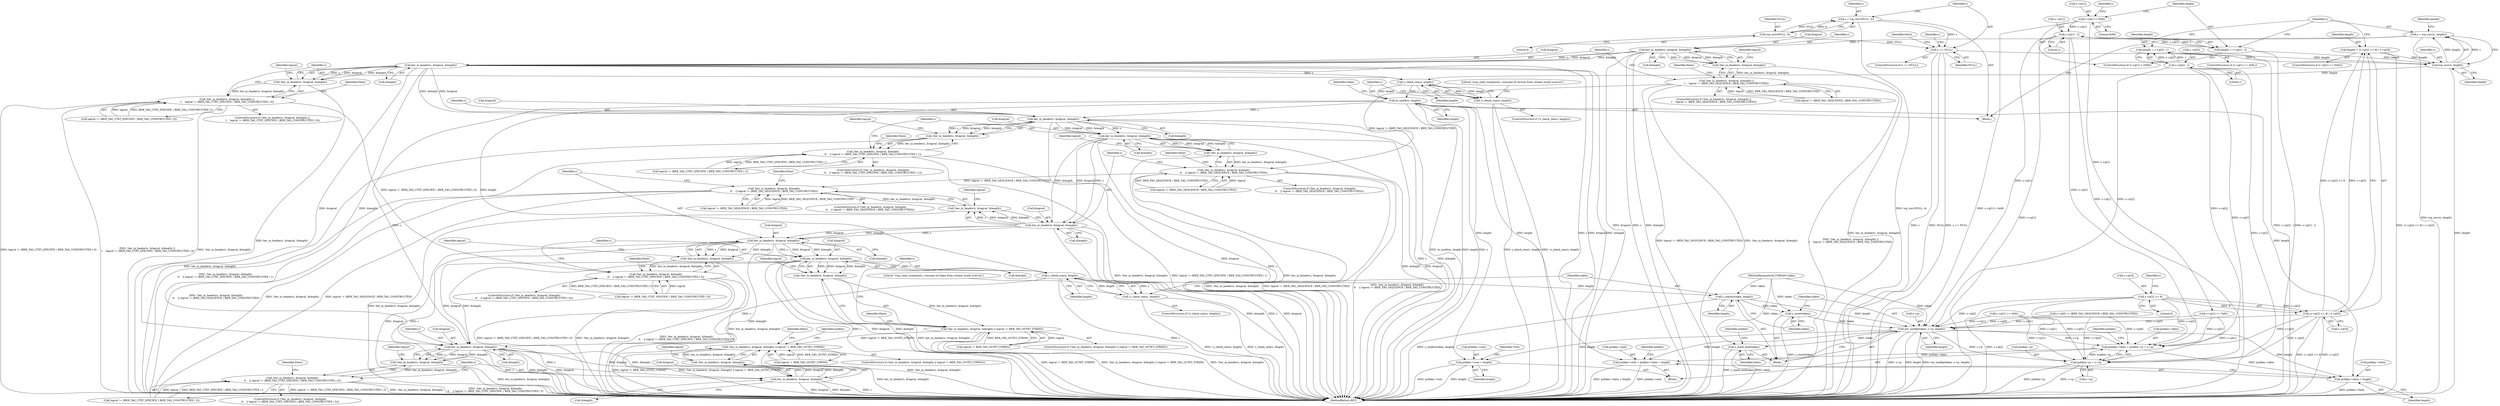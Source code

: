 digraph "0_rdesktop_4dca546d04321a610c1835010b5dad85163b65e1_2@API" {
"1000203" [label="(Call,s = tcp_recv(s, length))"];
"1000205" [label="(Call,tcp_recv(s, length))"];
"1000114" [label="(Call,s == NULL)"];
"1000108" [label="(Call,s = tcp_recv(NULL, 4))"];
"1000110" [label="(Call,tcp_recv(NULL, 4))"];
"1000149" [label="(Call,length = s->p[1] - 2)"];
"1000151" [label="(Call,s->p[1] - 2)"];
"1000142" [label="(Call,s->p[1] < 0x80)"];
"1000167" [label="(Call,length = s->p[2] - 1)"];
"1000169" [label="(Call,s->p[2] - 1)"];
"1000185" [label="(Call,length = (s->p[2] << 8) | s->p[3])"];
"1000187" [label="(Call,(s->p[2] << 8) | s->p[3])"];
"1000188" [label="(Call,s->p[2] << 8)"];
"1000215" [label="(Call,ber_in_header(s, &tagval, &length))"];
"1000214" [label="(Call,!ber_in_header(s, &tagval, &length))"];
"1000213" [label="(Call,!ber_in_header(s, &tagval, &length) ||\n\t    tagval != (BER_TAG_SEQUENCE | BER_TAG_CONSTRUCTED))"];
"1000281" [label="(Call,!ber_in_header(s, &tagval, &length)\n\t\t    || tagval != (BER_TAG_SEQUENCE | BER_TAG_CONSTRUCTED))"];
"1000297" [label="(Call,!ber_in_header(s, &tagval, &length)\n\t\t    || tagval != (BER_TAG_SEQUENCE | BER_TAG_CONSTRUCTED))"];
"1000231" [label="(Call,ber_in_header(s, &tagval, &length))"];
"1000230" [label="(Call,!ber_in_header(s, &tagval, &length))"];
"1000229" [label="(Call,!ber_in_header(s, &tagval, &length) ||\n \t    tagval != (BER_TAG_CTXT_SPECIFIC | BER_TAG_CONSTRUCTED | 0))"];
"1000313" [label="(Call,!ber_in_header(s, &tagval, &length)\n\t\t    || tagval != (BER_TAG_CTXT_SPECIFIC | BER_TAG_CONSTRUCTED | 0))"];
"1000248" [label="(Call,s_check_rem(s, length))"];
"1000247" [label="(Call,!s_check_rem(s, length))"];
"1000256" [label="(Call,in_uint8s(s, length))"];
"1000265" [label="(Call,ber_in_header(s, &tagval, &length))"];
"1000264" [label="(Call,!ber_in_header(s, &tagval, &length))"];
"1000263" [label="(Call,!ber_in_header(s, &tagval, &length)\n\t\t    || tagval != (BER_TAG_CTXT_SPECIFIC | BER_TAG_CONSTRUCTED | 1))"];
"1000283" [label="(Call,ber_in_header(s, &tagval, &length))"];
"1000282" [label="(Call,!ber_in_header(s, &tagval, &length))"];
"1000299" [label="(Call,ber_in_header(s, &tagval, &length))"];
"1000298" [label="(Call,!ber_in_header(s, &tagval, &length))"];
"1000315" [label="(Call,ber_in_header(s, &tagval, &length))"];
"1000314" [label="(Call,!ber_in_header(s, &tagval, &length))"];
"1000333" [label="(Call,ber_in_header(s, &tagval, &length))"];
"1000332" [label="(Call,!ber_in_header(s, &tagval, &length))"];
"1000331" [label="(Call,!ber_in_header(s, &tagval, &length) || tagval != BER_TAG_OCTET_STRING)"];
"1000389" [label="(Call,!ber_in_header(s, &tagval, &length) || tagval != BER_TAG_OCTET_STRING)"];
"1000346" [label="(Call,s_check_rem(s, length))"];
"1000345" [label="(Call,!s_check_rem(s, length))"];
"1000354" [label="(Call,s_realloc(token, length))"];
"1000357" [label="(Call,s_reset(token))"];
"1000359" [label="(Call,out_uint8p(token, s->p, length))"];
"1000365" [label="(Call,s_mark_end(token))"];
"1000402" [label="(Call,pubkey->data = pubkey->p = s->p)"];
"1000413" [label="(Call,pubkey->end = pubkey->data + length)"];
"1000417" [label="(Call,pubkey->data + length)"];
"1000406" [label="(Call,pubkey->p = s->p)"];
"1000422" [label="(Call,pubkey->size = length)"];
"1000373" [label="(Call,ber_in_header(s, &tagval, &length))"];
"1000372" [label="(Call,!ber_in_header(s, &tagval, &length))"];
"1000371" [label="(Call,!ber_in_header(s, &tagval, &length)\n\t\t    || tagval != (BER_TAG_CTXT_SPECIFIC | BER_TAG_CONSTRUCTED | 3))"];
"1000391" [label="(Call,ber_in_header(s, &tagval, &length))"];
"1000390" [label="(Call,!ber_in_header(s, &tagval, &length))"];
"1000123" [label="(Identifier,s)"];
"1000167" [label="(Call,length = s->p[2] - 1)"];
"1000169" [label="(Call,s->p[2] - 1)"];
"1000168" [label="(Identifier,length)"];
"1000213" [label="(Call,!ber_in_header(s, &tagval, &length) ||\n\t    tagval != (BER_TAG_SEQUENCE | BER_TAG_CONSTRUCTED))"];
"1000159" [label="(ControlStructure,if (s->p[1] == 0x81))"];
"1000141" [label="(ControlStructure,if (s->p[1] < 0x80))"];
"1000143" [label="(Call,s->p[1])"];
"1000296" [label="(ControlStructure,if (!ber_in_header(s, &tagval, &length)\n\t\t    || tagval != (BER_TAG_SEQUENCE | BER_TAG_CONSTRUCTED)))"];
"1000343" [label="(Identifier,False)"];
"1000150" [label="(Identifier,length)"];
"1000101" [label="(MethodParameterIn,STREAM token)"];
"1000340" [label="(Identifier,tagval)"];
"1000366" [label="(Identifier,token)"];
"1000311" [label="(Identifier,False)"];
"1000272" [label="(Identifier,tagval)"];
"1000404" [label="(Identifier,pubkey)"];
"1000410" [label="(Call,s->p)"];
"1000206" [label="(Identifier,s)"];
"1000187" [label="(Call,(s->p[2] << 8) | s->p[3])"];
"1000345" [label="(Call,!s_check_rem(s, length))"];
"1000110" [label="(Call,tcp_recv(NULL, 4))"];
"1000417" [label="(Call,pubkey->data + length)"];
"1000319" [label="(Call,&length)"];
"1000230" [label="(Call,!ber_in_header(s, &tagval, &length))"];
"1000212" [label="(ControlStructure,if (!ber_in_header(s, &tagval, &length) ||\n\t    tagval != (BER_TAG_SEQUENCE | BER_TAG_CONSTRUCTED)))"];
"1000185" [label="(Call,length = (s->p[2] << 8) | s->p[3])"];
"1000330" [label="(ControlStructure,if (!ber_in_header(s, &tagval, &length) || tagval != BER_TAG_OCTET_STRING))"];
"1000351" [label="(Literal,\"cssp_read_tsrequest(), consume of token from stream would overrun\")"];
"1000157" [label="(Literal,2)"];
"1000407" [label="(Call,pubkey->p)"];
"1000287" [label="(Call,&length)"];
"1000334" [label="(Identifier,s)"];
"1000371" [label="(Call,!ber_in_header(s, &tagval, &length)\n\t\t    || tagval != (BER_TAG_CTXT_SPECIFIC | BER_TAG_CONSTRUCTED | 3))"];
"1000406" [label="(Call,pubkey->p = s->p)"];
"1000348" [label="(Identifier,length)"];
"1000317" [label="(Call,&tagval)"];
"1000178" [label="(Call,s->p[1] == 0x82)"];
"1000373" [label="(Call,ber_in_header(s, &tagval, &length))"];
"1000335" [label="(Call,&tagval)"];
"1000263" [label="(Call,!ber_in_header(s, &tagval, &length)\n\t\t    || tagval != (BER_TAG_CTXT_SPECIFIC | BER_TAG_CONSTRUCTED | 1))"];
"1000207" [label="(Identifier,length)"];
"1000281" [label="(Call,!ber_in_header(s, &tagval, &length)\n\t\t    || tagval != (BER_TAG_SEQUENCE | BER_TAG_CONSTRUCTED))"];
"1000280" [label="(ControlStructure,if (!ber_in_header(s, &tagval, &length)\n\t\t    || tagval != (BER_TAG_SEQUENCE | BER_TAG_CONSTRUCTED)))"];
"1000306" [label="(Identifier,tagval)"];
"1000393" [label="(Call,&tagval)"];
"1000413" [label="(Call,pubkey->end = pubkey->data + length)"];
"1000395" [label="(Call,&length)"];
"1000391" [label="(Call,ber_in_header(s, &tagval, &length))"];
"1000221" [label="(Call,tagval != (BER_TAG_SEQUENCE | BER_TAG_CONSTRUCTED))"];
"1000298" [label="(Call,!ber_in_header(s, &tagval, &length))"];
"1000285" [label="(Call,&tagval)"];
"1000175" [label="(Literal,1)"];
"1000120" [label="(Call,s->p[0] != (BER_TAG_SEQUENCE | BER_TAG_CONSTRUCTED))"];
"1000337" [label="(Call,&length)"];
"1000357" [label="(Call,s_reset(token))"];
"1000194" [label="(Literal,8)"];
"1000163" [label="(Identifier,s)"];
"1000231" [label="(Call,ber_in_header(s, &tagval, &length))"];
"1000322" [label="(Identifier,tagval)"];
"1000426" [label="(Identifier,length)"];
"1000217" [label="(Call,&tagval)"];
"1000247" [label="(Call,!s_check_rem(s, length))"];
"1000402" [label="(Call,pubkey->data = pubkey->p = s->p)"];
"1000339" [label="(Call,tagval != BER_TAG_OCTET_STRING)"];
"1000421" [label="(Identifier,length)"];
"1000250" [label="(Identifier,length)"];
"1000354" [label="(Call,s_realloc(token, length))"];
"1000271" [label="(Call,tagval != (BER_TAG_CTXT_SPECIFIC | BER_TAG_CONSTRUCTED | 1))"];
"1000299" [label="(Call,ber_in_header(s, &tagval, &length))"];
"1000265" [label="(Call,ber_in_header(s, &tagval, &length))"];
"1000415" [label="(Identifier,pubkey)"];
"1000316" [label="(Identifier,s)"];
"1000305" [label="(Call,tagval != (BER_TAG_SEQUENCE | BER_TAG_CONSTRUCTED))"];
"1000229" [label="(Call,!ber_in_header(s, &tagval, &length) ||\n \t    tagval != (BER_TAG_CTXT_SPECIFIC | BER_TAG_CONSTRUCTED | 0))"];
"1000403" [label="(Call,pubkey->data)"];
"1000398" [label="(Identifier,tagval)"];
"1000186" [label="(Identifier,length)"];
"1000215" [label="(Call,ber_in_header(s, &tagval, &length))"];
"1000248" [label="(Call,s_check_rem(s, length))"];
"1000314" [label="(Call,!ber_in_header(s, &tagval, &length))"];
"1000108" [label="(Call,s = tcp_recv(NULL, 4))"];
"1000295" [label="(Identifier,False)"];
"1000148" [label="(Literal,0x80)"];
"1000344" [label="(ControlStructure,if (!s_check_rem(s, length)))"];
"1000232" [label="(Identifier,s)"];
"1000370" [label="(ControlStructure,if (!ber_in_header(s, &tagval, &length)\n\t\t    || tagval != (BER_TAG_CTXT_SPECIFIC | BER_TAG_CONSTRUCTED | 3)))"];
"1000266" [label="(Identifier,s)"];
"1000267" [label="(Call,&tagval)"];
"1000261" [label="(Block,)"];
"1000346" [label="(Call,s_check_rem(s, length))"];
"1000356" [label="(Identifier,length)"];
"1000269" [label="(Call,&length)"];
"1000233" [label="(Call,&tagval)"];
"1000103" [label="(Block,)"];
"1000151" [label="(Call,s->p[1] - 2)"];
"1000237" [label="(Call,tagval != (BER_TAG_CTXT_SPECIFIC | BER_TAG_CONSTRUCTED | 0))"];
"1000423" [label="(Call,pubkey->size)"];
"1000118" [label="(Identifier,False)"];
"1000189" [label="(Call,s->p[2])"];
"1000377" [label="(Call,&length)"];
"1000374" [label="(Identifier,s)"];
"1000262" [label="(ControlStructure,if (!ber_in_header(s, &tagval, &length)\n\t\t    || tagval != (BER_TAG_CTXT_SPECIFIC | BER_TAG_CONSTRUCTED | 1)))"];
"1000257" [label="(Identifier,s)"];
"1000303" [label="(Call,&length)"];
"1000333" [label="(Call,ber_in_header(s, &tagval, &length))"];
"1000392" [label="(Identifier,s)"];
"1000418" [label="(Call,pubkey->data)"];
"1000114" [label="(Call,s == NULL)"];
"1000209" [label="(Identifier,packet)"];
"1000359" [label="(Call,out_uint8p(token, s->p, length))"];
"1000109" [label="(Identifier,s)"];
"1000113" [label="(ControlStructure,if (s == NULL))"];
"1000177" [label="(ControlStructure,if (s->p[1] == 0x82))"];
"1000390" [label="(Call,!ber_in_header(s, &tagval, &length))"];
"1000365" [label="(Call,s_mark_end(token))"];
"1000347" [label="(Identifier,s)"];
"1000379" [label="(Call,tagval != (BER_TAG_CTXT_SPECIFIC | BER_TAG_CONSTRUCTED | 3))"];
"1000246" [label="(ControlStructure,if (!s_check_rem(s, length)))"];
"1000422" [label="(Call,pubkey->size = length)"];
"1000372" [label="(Call,!ber_in_header(s, &tagval, &length))"];
"1000388" [label="(ControlStructure,if (!ber_in_header(s, &tagval, &length) || tagval != BER_TAG_OCTET_STRING))"];
"1000253" [label="(Literal,\"cssp_read_tsrequest(), consume of version from stream would overrun\")"];
"1000238" [label="(Identifier,tagval)"];
"1000170" [label="(Call,s->p[2])"];
"1000290" [label="(Identifier,tagval)"];
"1000429" [label="(MethodReturn,RET)"];
"1000264" [label="(Call,!ber_in_header(s, &tagval, &length))"];
"1000297" [label="(Call,!ber_in_header(s, &tagval, &length)\n\t\t    || tagval != (BER_TAG_SEQUENCE | BER_TAG_CONSTRUCTED))"];
"1000112" [label="(Literal,4)"];
"1000205" [label="(Call,tcp_recv(s, length))"];
"1000116" [label="(Identifier,NULL)"];
"1000380" [label="(Identifier,tagval)"];
"1000360" [label="(Identifier,token)"];
"1000204" [label="(Identifier,s)"];
"1000361" [label="(Call,s->p)"];
"1000249" [label="(Identifier,s)"];
"1000235" [label="(Call,&length)"];
"1000401" [label="(Identifier,False)"];
"1000289" [label="(Call,tagval != (BER_TAG_SEQUENCE | BER_TAG_CONSTRUCTED))"];
"1000389" [label="(Call,!ber_in_header(s, &tagval, &length) || tagval != BER_TAG_OCTET_STRING)"];
"1000315" [label="(Call,ber_in_header(s, &tagval, &length))"];
"1000284" [label="(Identifier,s)"];
"1000256" [label="(Call,in_uint8s(s, length))"];
"1000111" [label="(Identifier,NULL)"];
"1000301" [label="(Call,&tagval)"];
"1000203" [label="(Call,s = tcp_recv(s, length))"];
"1000219" [label="(Call,&length)"];
"1000283" [label="(Call,ber_in_header(s, &tagval, &length))"];
"1000332" [label="(Call,!ber_in_header(s, &tagval, &length))"];
"1000375" [label="(Call,&tagval)"];
"1000369" [label="(Block,)"];
"1000152" [label="(Call,s->p[1])"];
"1000214" [label="(Call,!ber_in_header(s, &tagval, &length))"];
"1000313" [label="(Call,!ber_in_header(s, &tagval, &length)\n\t\t    || tagval != (BER_TAG_CTXT_SPECIFIC | BER_TAG_CONSTRUCTED | 0))"];
"1000364" [label="(Identifier,length)"];
"1000115" [label="(Identifier,s)"];
"1000368" [label="(Identifier,pubkey)"];
"1000321" [label="(Call,tagval != (BER_TAG_CTXT_SPECIFIC | BER_TAG_CONSTRUCTED | 0))"];
"1000160" [label="(Call,s->p[1] == 0x81)"];
"1000195" [label="(Call,s->p[3])"];
"1000279" [label="(Identifier,False)"];
"1000358" [label="(Identifier,token)"];
"1000329" [label="(Identifier,False)"];
"1000188" [label="(Call,s->p[2] << 8)"];
"1000397" [label="(Call,tagval != BER_TAG_OCTET_STRING)"];
"1000414" [label="(Call,pubkey->end)"];
"1000222" [label="(Identifier,tagval)"];
"1000355" [label="(Identifier,token)"];
"1000282" [label="(Call,!ber_in_header(s, &tagval, &length))"];
"1000428" [label="(Identifier,True)"];
"1000228" [label="(ControlStructure,if (!ber_in_header(s, &tagval, &length) ||\n \t    tagval != (BER_TAG_CTXT_SPECIFIC | BER_TAG_CONSTRUCTED | 0)))"];
"1000258" [label="(Identifier,length)"];
"1000149" [label="(Call,length = s->p[1] - 2)"];
"1000331" [label="(Call,!ber_in_header(s, &tagval, &length) || tagval != BER_TAG_OCTET_STRING)"];
"1000387" [label="(Identifier,False)"];
"1000245" [label="(Identifier,False)"];
"1000142" [label="(Call,s->p[1] < 0x80)"];
"1000312" [label="(ControlStructure,if (!ber_in_header(s, &tagval, &length)\n\t\t    || tagval != (BER_TAG_CTXT_SPECIFIC | BER_TAG_CONSTRUCTED | 0)))"];
"1000300" [label="(Identifier,s)"];
"1000260" [label="(Identifier,token)"];
"1000424" [label="(Identifier,pubkey)"];
"1000197" [label="(Identifier,s)"];
"1000227" [label="(Identifier,False)"];
"1000216" [label="(Identifier,s)"];
"1000203" -> "1000103"  [label="AST: "];
"1000203" -> "1000205"  [label="CFG: "];
"1000204" -> "1000203"  [label="AST: "];
"1000205" -> "1000203"  [label="AST: "];
"1000209" -> "1000203"  [label="CFG: "];
"1000203" -> "1000429"  [label="DDG: tcp_recv(s, length)"];
"1000205" -> "1000203"  [label="DDG: s"];
"1000205" -> "1000203"  [label="DDG: length"];
"1000203" -> "1000215"  [label="DDG: s"];
"1000205" -> "1000207"  [label="CFG: "];
"1000206" -> "1000205"  [label="AST: "];
"1000207" -> "1000205"  [label="AST: "];
"1000205" -> "1000429"  [label="DDG: length"];
"1000114" -> "1000205"  [label="DDG: s"];
"1000149" -> "1000205"  [label="DDG: length"];
"1000167" -> "1000205"  [label="DDG: length"];
"1000185" -> "1000205"  [label="DDG: length"];
"1000205" -> "1000248"  [label="DDG: length"];
"1000114" -> "1000113"  [label="AST: "];
"1000114" -> "1000116"  [label="CFG: "];
"1000115" -> "1000114"  [label="AST: "];
"1000116" -> "1000114"  [label="AST: "];
"1000118" -> "1000114"  [label="CFG: "];
"1000123" -> "1000114"  [label="CFG: "];
"1000114" -> "1000429"  [label="DDG: s == NULL"];
"1000114" -> "1000429"  [label="DDG: s"];
"1000114" -> "1000429"  [label="DDG: NULL"];
"1000108" -> "1000114"  [label="DDG: s"];
"1000110" -> "1000114"  [label="DDG: NULL"];
"1000108" -> "1000103"  [label="AST: "];
"1000108" -> "1000110"  [label="CFG: "];
"1000109" -> "1000108"  [label="AST: "];
"1000110" -> "1000108"  [label="AST: "];
"1000115" -> "1000108"  [label="CFG: "];
"1000108" -> "1000429"  [label="DDG: tcp_recv(NULL, 4)"];
"1000110" -> "1000108"  [label="DDG: NULL"];
"1000110" -> "1000108"  [label="DDG: 4"];
"1000110" -> "1000112"  [label="CFG: "];
"1000111" -> "1000110"  [label="AST: "];
"1000112" -> "1000110"  [label="AST: "];
"1000149" -> "1000141"  [label="AST: "];
"1000149" -> "1000151"  [label="CFG: "];
"1000150" -> "1000149"  [label="AST: "];
"1000151" -> "1000149"  [label="AST: "];
"1000204" -> "1000149"  [label="CFG: "];
"1000149" -> "1000429"  [label="DDG: s->p[1] - 2"];
"1000151" -> "1000149"  [label="DDG: s->p[1]"];
"1000151" -> "1000149"  [label="DDG: 2"];
"1000151" -> "1000157"  [label="CFG: "];
"1000152" -> "1000151"  [label="AST: "];
"1000157" -> "1000151"  [label="AST: "];
"1000151" -> "1000429"  [label="DDG: s->p[1]"];
"1000142" -> "1000151"  [label="DDG: s->p[1]"];
"1000151" -> "1000359"  [label="DDG: s->p[1]"];
"1000151" -> "1000402"  [label="DDG: s->p[1]"];
"1000151" -> "1000406"  [label="DDG: s->p[1]"];
"1000142" -> "1000141"  [label="AST: "];
"1000142" -> "1000148"  [label="CFG: "];
"1000143" -> "1000142"  [label="AST: "];
"1000148" -> "1000142"  [label="AST: "];
"1000150" -> "1000142"  [label="CFG: "];
"1000163" -> "1000142"  [label="CFG: "];
"1000142" -> "1000429"  [label="DDG: s->p[1] < 0x80"];
"1000142" -> "1000160"  [label="DDG: s->p[1]"];
"1000167" -> "1000159"  [label="AST: "];
"1000167" -> "1000169"  [label="CFG: "];
"1000168" -> "1000167"  [label="AST: "];
"1000169" -> "1000167"  [label="AST: "];
"1000204" -> "1000167"  [label="CFG: "];
"1000167" -> "1000429"  [label="DDG: s->p[2] - 1"];
"1000169" -> "1000167"  [label="DDG: s->p[2]"];
"1000169" -> "1000167"  [label="DDG: 1"];
"1000169" -> "1000175"  [label="CFG: "];
"1000170" -> "1000169"  [label="AST: "];
"1000175" -> "1000169"  [label="AST: "];
"1000169" -> "1000429"  [label="DDG: s->p[2]"];
"1000169" -> "1000359"  [label="DDG: s->p[2]"];
"1000169" -> "1000402"  [label="DDG: s->p[2]"];
"1000169" -> "1000406"  [label="DDG: s->p[2]"];
"1000185" -> "1000177"  [label="AST: "];
"1000185" -> "1000187"  [label="CFG: "];
"1000186" -> "1000185"  [label="AST: "];
"1000187" -> "1000185"  [label="AST: "];
"1000204" -> "1000185"  [label="CFG: "];
"1000185" -> "1000429"  [label="DDG: (s->p[2] << 8) | s->p[3]"];
"1000187" -> "1000185"  [label="DDG: s->p[2] << 8"];
"1000187" -> "1000185"  [label="DDG: s->p[3]"];
"1000187" -> "1000195"  [label="CFG: "];
"1000188" -> "1000187"  [label="AST: "];
"1000195" -> "1000187"  [label="AST: "];
"1000187" -> "1000429"  [label="DDG: s->p[2] << 8"];
"1000187" -> "1000429"  [label="DDG: s->p[3]"];
"1000188" -> "1000187"  [label="DDG: s->p[2]"];
"1000188" -> "1000187"  [label="DDG: 8"];
"1000187" -> "1000359"  [label="DDG: s->p[3]"];
"1000187" -> "1000402"  [label="DDG: s->p[3]"];
"1000187" -> "1000406"  [label="DDG: s->p[3]"];
"1000188" -> "1000194"  [label="CFG: "];
"1000189" -> "1000188"  [label="AST: "];
"1000194" -> "1000188"  [label="AST: "];
"1000197" -> "1000188"  [label="CFG: "];
"1000188" -> "1000429"  [label="DDG: s->p[2]"];
"1000188" -> "1000359"  [label="DDG: s->p[2]"];
"1000188" -> "1000402"  [label="DDG: s->p[2]"];
"1000188" -> "1000406"  [label="DDG: s->p[2]"];
"1000215" -> "1000214"  [label="AST: "];
"1000215" -> "1000219"  [label="CFG: "];
"1000216" -> "1000215"  [label="AST: "];
"1000217" -> "1000215"  [label="AST: "];
"1000219" -> "1000215"  [label="AST: "];
"1000214" -> "1000215"  [label="CFG: "];
"1000215" -> "1000429"  [label="DDG: s"];
"1000215" -> "1000429"  [label="DDG: &length"];
"1000215" -> "1000429"  [label="DDG: &tagval"];
"1000215" -> "1000214"  [label="DDG: s"];
"1000215" -> "1000214"  [label="DDG: &tagval"];
"1000215" -> "1000214"  [label="DDG: &length"];
"1000215" -> "1000231"  [label="DDG: s"];
"1000215" -> "1000231"  [label="DDG: &tagval"];
"1000215" -> "1000231"  [label="DDG: &length"];
"1000214" -> "1000213"  [label="AST: "];
"1000222" -> "1000214"  [label="CFG: "];
"1000213" -> "1000214"  [label="CFG: "];
"1000214" -> "1000429"  [label="DDG: ber_in_header(s, &tagval, &length)"];
"1000214" -> "1000213"  [label="DDG: ber_in_header(s, &tagval, &length)"];
"1000213" -> "1000212"  [label="AST: "];
"1000213" -> "1000221"  [label="CFG: "];
"1000221" -> "1000213"  [label="AST: "];
"1000227" -> "1000213"  [label="CFG: "];
"1000232" -> "1000213"  [label="CFG: "];
"1000213" -> "1000429"  [label="DDG: tagval != (BER_TAG_SEQUENCE | BER_TAG_CONSTRUCTED)"];
"1000213" -> "1000429"  [label="DDG: !ber_in_header(s, &tagval, &length)"];
"1000213" -> "1000429"  [label="DDG: !ber_in_header(s, &tagval, &length) ||\n\t    tagval != (BER_TAG_SEQUENCE | BER_TAG_CONSTRUCTED)"];
"1000221" -> "1000213"  [label="DDG: tagval"];
"1000221" -> "1000213"  [label="DDG: BER_TAG_SEQUENCE | BER_TAG_CONSTRUCTED"];
"1000213" -> "1000281"  [label="DDG: tagval != (BER_TAG_SEQUENCE | BER_TAG_CONSTRUCTED)"];
"1000281" -> "1000280"  [label="AST: "];
"1000281" -> "1000282"  [label="CFG: "];
"1000281" -> "1000289"  [label="CFG: "];
"1000282" -> "1000281"  [label="AST: "];
"1000289" -> "1000281"  [label="AST: "];
"1000295" -> "1000281"  [label="CFG: "];
"1000300" -> "1000281"  [label="CFG: "];
"1000281" -> "1000429"  [label="DDG: !ber_in_header(s, &tagval, &length)"];
"1000281" -> "1000429"  [label="DDG: tagval != (BER_TAG_SEQUENCE | BER_TAG_CONSTRUCTED)"];
"1000281" -> "1000429"  [label="DDG: !ber_in_header(s, &tagval, &length)\n\t\t    || tagval != (BER_TAG_SEQUENCE | BER_TAG_CONSTRUCTED)"];
"1000282" -> "1000281"  [label="DDG: ber_in_header(s, &tagval, &length)"];
"1000289" -> "1000281"  [label="DDG: tagval"];
"1000289" -> "1000281"  [label="DDG: BER_TAG_SEQUENCE | BER_TAG_CONSTRUCTED"];
"1000281" -> "1000297"  [label="DDG: tagval != (BER_TAG_SEQUENCE | BER_TAG_CONSTRUCTED)"];
"1000297" -> "1000296"  [label="AST: "];
"1000297" -> "1000298"  [label="CFG: "];
"1000297" -> "1000305"  [label="CFG: "];
"1000298" -> "1000297"  [label="AST: "];
"1000305" -> "1000297"  [label="AST: "];
"1000311" -> "1000297"  [label="CFG: "];
"1000316" -> "1000297"  [label="CFG: "];
"1000297" -> "1000429"  [label="DDG: !ber_in_header(s, &tagval, &length)\n\t\t    || tagval != (BER_TAG_SEQUENCE | BER_TAG_CONSTRUCTED)"];
"1000297" -> "1000429"  [label="DDG: !ber_in_header(s, &tagval, &length)"];
"1000297" -> "1000429"  [label="DDG: tagval != (BER_TAG_SEQUENCE | BER_TAG_CONSTRUCTED)"];
"1000298" -> "1000297"  [label="DDG: ber_in_header(s, &tagval, &length)"];
"1000305" -> "1000297"  [label="DDG: tagval"];
"1000305" -> "1000297"  [label="DDG: BER_TAG_SEQUENCE | BER_TAG_CONSTRUCTED"];
"1000231" -> "1000230"  [label="AST: "];
"1000231" -> "1000235"  [label="CFG: "];
"1000232" -> "1000231"  [label="AST: "];
"1000233" -> "1000231"  [label="AST: "];
"1000235" -> "1000231"  [label="AST: "];
"1000230" -> "1000231"  [label="CFG: "];
"1000231" -> "1000429"  [label="DDG: &tagval"];
"1000231" -> "1000429"  [label="DDG: &length"];
"1000231" -> "1000429"  [label="DDG: s"];
"1000231" -> "1000230"  [label="DDG: s"];
"1000231" -> "1000230"  [label="DDG: &tagval"];
"1000231" -> "1000230"  [label="DDG: &length"];
"1000231" -> "1000248"  [label="DDG: s"];
"1000231" -> "1000265"  [label="DDG: &tagval"];
"1000231" -> "1000265"  [label="DDG: &length"];
"1000231" -> "1000373"  [label="DDG: &tagval"];
"1000231" -> "1000373"  [label="DDG: &length"];
"1000230" -> "1000229"  [label="AST: "];
"1000238" -> "1000230"  [label="CFG: "];
"1000229" -> "1000230"  [label="CFG: "];
"1000230" -> "1000429"  [label="DDG: ber_in_header(s, &tagval, &length)"];
"1000230" -> "1000229"  [label="DDG: ber_in_header(s, &tagval, &length)"];
"1000229" -> "1000228"  [label="AST: "];
"1000229" -> "1000237"  [label="CFG: "];
"1000237" -> "1000229"  [label="AST: "];
"1000245" -> "1000229"  [label="CFG: "];
"1000249" -> "1000229"  [label="CFG: "];
"1000229" -> "1000429"  [label="DDG: tagval != (BER_TAG_CTXT_SPECIFIC | BER_TAG_CONSTRUCTED | 0)"];
"1000229" -> "1000429"  [label="DDG: !ber_in_header(s, &tagval, &length) ||\n \t    tagval != (BER_TAG_CTXT_SPECIFIC | BER_TAG_CONSTRUCTED | 0)"];
"1000229" -> "1000429"  [label="DDG: !ber_in_header(s, &tagval, &length)"];
"1000237" -> "1000229"  [label="DDG: tagval"];
"1000237" -> "1000229"  [label="DDG: BER_TAG_CTXT_SPECIFIC | BER_TAG_CONSTRUCTED | 0"];
"1000229" -> "1000313"  [label="DDG: tagval != (BER_TAG_CTXT_SPECIFIC | BER_TAG_CONSTRUCTED | 0)"];
"1000313" -> "1000312"  [label="AST: "];
"1000313" -> "1000314"  [label="CFG: "];
"1000313" -> "1000321"  [label="CFG: "];
"1000314" -> "1000313"  [label="AST: "];
"1000321" -> "1000313"  [label="AST: "];
"1000329" -> "1000313"  [label="CFG: "];
"1000334" -> "1000313"  [label="CFG: "];
"1000313" -> "1000429"  [label="DDG: !ber_in_header(s, &tagval, &length)\n\t\t    || tagval != (BER_TAG_CTXT_SPECIFIC | BER_TAG_CONSTRUCTED | 0)"];
"1000313" -> "1000429"  [label="DDG: tagval != (BER_TAG_CTXT_SPECIFIC | BER_TAG_CONSTRUCTED | 0)"];
"1000313" -> "1000429"  [label="DDG: !ber_in_header(s, &tagval, &length)"];
"1000314" -> "1000313"  [label="DDG: ber_in_header(s, &tagval, &length)"];
"1000321" -> "1000313"  [label="DDG: tagval"];
"1000321" -> "1000313"  [label="DDG: BER_TAG_CTXT_SPECIFIC | BER_TAG_CONSTRUCTED | 0"];
"1000248" -> "1000247"  [label="AST: "];
"1000248" -> "1000250"  [label="CFG: "];
"1000249" -> "1000248"  [label="AST: "];
"1000250" -> "1000248"  [label="AST: "];
"1000247" -> "1000248"  [label="CFG: "];
"1000248" -> "1000247"  [label="DDG: s"];
"1000248" -> "1000247"  [label="DDG: length"];
"1000248" -> "1000256"  [label="DDG: s"];
"1000248" -> "1000256"  [label="DDG: length"];
"1000247" -> "1000246"  [label="AST: "];
"1000253" -> "1000247"  [label="CFG: "];
"1000257" -> "1000247"  [label="CFG: "];
"1000247" -> "1000429"  [label="DDG: s_check_rem(s, length)"];
"1000247" -> "1000429"  [label="DDG: !s_check_rem(s, length)"];
"1000256" -> "1000103"  [label="AST: "];
"1000256" -> "1000258"  [label="CFG: "];
"1000257" -> "1000256"  [label="AST: "];
"1000258" -> "1000256"  [label="AST: "];
"1000260" -> "1000256"  [label="CFG: "];
"1000256" -> "1000429"  [label="DDG: length"];
"1000256" -> "1000429"  [label="DDG: s"];
"1000256" -> "1000429"  [label="DDG: in_uint8s(s, length)"];
"1000256" -> "1000265"  [label="DDG: s"];
"1000256" -> "1000346"  [label="DDG: length"];
"1000256" -> "1000373"  [label="DDG: s"];
"1000256" -> "1000413"  [label="DDG: length"];
"1000256" -> "1000417"  [label="DDG: length"];
"1000256" -> "1000422"  [label="DDG: length"];
"1000265" -> "1000264"  [label="AST: "];
"1000265" -> "1000269"  [label="CFG: "];
"1000266" -> "1000265"  [label="AST: "];
"1000267" -> "1000265"  [label="AST: "];
"1000269" -> "1000265"  [label="AST: "];
"1000264" -> "1000265"  [label="CFG: "];
"1000265" -> "1000429"  [label="DDG: &length"];
"1000265" -> "1000429"  [label="DDG: &tagval"];
"1000265" -> "1000429"  [label="DDG: s"];
"1000265" -> "1000264"  [label="DDG: s"];
"1000265" -> "1000264"  [label="DDG: &tagval"];
"1000265" -> "1000264"  [label="DDG: &length"];
"1000265" -> "1000283"  [label="DDG: s"];
"1000265" -> "1000283"  [label="DDG: &tagval"];
"1000265" -> "1000283"  [label="DDG: &length"];
"1000264" -> "1000263"  [label="AST: "];
"1000272" -> "1000264"  [label="CFG: "];
"1000263" -> "1000264"  [label="CFG: "];
"1000264" -> "1000429"  [label="DDG: ber_in_header(s, &tagval, &length)"];
"1000264" -> "1000263"  [label="DDG: ber_in_header(s, &tagval, &length)"];
"1000263" -> "1000262"  [label="AST: "];
"1000263" -> "1000271"  [label="CFG: "];
"1000271" -> "1000263"  [label="AST: "];
"1000279" -> "1000263"  [label="CFG: "];
"1000284" -> "1000263"  [label="CFG: "];
"1000263" -> "1000429"  [label="DDG: !ber_in_header(s, &tagval, &length)\n\t\t    || tagval != (BER_TAG_CTXT_SPECIFIC | BER_TAG_CONSTRUCTED | 1)"];
"1000263" -> "1000429"  [label="DDG: !ber_in_header(s, &tagval, &length)"];
"1000263" -> "1000429"  [label="DDG: tagval != (BER_TAG_CTXT_SPECIFIC | BER_TAG_CONSTRUCTED | 1)"];
"1000271" -> "1000263"  [label="DDG: tagval"];
"1000271" -> "1000263"  [label="DDG: BER_TAG_CTXT_SPECIFIC | BER_TAG_CONSTRUCTED | 1"];
"1000283" -> "1000282"  [label="AST: "];
"1000283" -> "1000287"  [label="CFG: "];
"1000284" -> "1000283"  [label="AST: "];
"1000285" -> "1000283"  [label="AST: "];
"1000287" -> "1000283"  [label="AST: "];
"1000282" -> "1000283"  [label="CFG: "];
"1000283" -> "1000429"  [label="DDG: &tagval"];
"1000283" -> "1000429"  [label="DDG: s"];
"1000283" -> "1000429"  [label="DDG: &length"];
"1000283" -> "1000282"  [label="DDG: s"];
"1000283" -> "1000282"  [label="DDG: &tagval"];
"1000283" -> "1000282"  [label="DDG: &length"];
"1000283" -> "1000299"  [label="DDG: s"];
"1000283" -> "1000299"  [label="DDG: &tagval"];
"1000283" -> "1000299"  [label="DDG: &length"];
"1000290" -> "1000282"  [label="CFG: "];
"1000282" -> "1000429"  [label="DDG: ber_in_header(s, &tagval, &length)"];
"1000299" -> "1000298"  [label="AST: "];
"1000299" -> "1000303"  [label="CFG: "];
"1000300" -> "1000299"  [label="AST: "];
"1000301" -> "1000299"  [label="AST: "];
"1000303" -> "1000299"  [label="AST: "];
"1000298" -> "1000299"  [label="CFG: "];
"1000299" -> "1000429"  [label="DDG: &length"];
"1000299" -> "1000429"  [label="DDG: &tagval"];
"1000299" -> "1000429"  [label="DDG: s"];
"1000299" -> "1000298"  [label="DDG: s"];
"1000299" -> "1000298"  [label="DDG: &tagval"];
"1000299" -> "1000298"  [label="DDG: &length"];
"1000299" -> "1000315"  [label="DDG: s"];
"1000299" -> "1000315"  [label="DDG: &tagval"];
"1000299" -> "1000315"  [label="DDG: &length"];
"1000306" -> "1000298"  [label="CFG: "];
"1000298" -> "1000429"  [label="DDG: ber_in_header(s, &tagval, &length)"];
"1000315" -> "1000314"  [label="AST: "];
"1000315" -> "1000319"  [label="CFG: "];
"1000316" -> "1000315"  [label="AST: "];
"1000317" -> "1000315"  [label="AST: "];
"1000319" -> "1000315"  [label="AST: "];
"1000314" -> "1000315"  [label="CFG: "];
"1000315" -> "1000429"  [label="DDG: s"];
"1000315" -> "1000429"  [label="DDG: &length"];
"1000315" -> "1000429"  [label="DDG: &tagval"];
"1000315" -> "1000314"  [label="DDG: s"];
"1000315" -> "1000314"  [label="DDG: &tagval"];
"1000315" -> "1000314"  [label="DDG: &length"];
"1000315" -> "1000333"  [label="DDG: s"];
"1000315" -> "1000333"  [label="DDG: &tagval"];
"1000315" -> "1000333"  [label="DDG: &length"];
"1000322" -> "1000314"  [label="CFG: "];
"1000314" -> "1000429"  [label="DDG: ber_in_header(s, &tagval, &length)"];
"1000333" -> "1000332"  [label="AST: "];
"1000333" -> "1000337"  [label="CFG: "];
"1000334" -> "1000333"  [label="AST: "];
"1000335" -> "1000333"  [label="AST: "];
"1000337" -> "1000333"  [label="AST: "];
"1000332" -> "1000333"  [label="CFG: "];
"1000333" -> "1000429"  [label="DDG: s"];
"1000333" -> "1000429"  [label="DDG: &length"];
"1000333" -> "1000429"  [label="DDG: &tagval"];
"1000333" -> "1000332"  [label="DDG: s"];
"1000333" -> "1000332"  [label="DDG: &tagval"];
"1000333" -> "1000332"  [label="DDG: &length"];
"1000333" -> "1000346"  [label="DDG: s"];
"1000333" -> "1000373"  [label="DDG: &tagval"];
"1000333" -> "1000373"  [label="DDG: &length"];
"1000332" -> "1000331"  [label="AST: "];
"1000340" -> "1000332"  [label="CFG: "];
"1000331" -> "1000332"  [label="CFG: "];
"1000332" -> "1000429"  [label="DDG: ber_in_header(s, &tagval, &length)"];
"1000332" -> "1000331"  [label="DDG: ber_in_header(s, &tagval, &length)"];
"1000331" -> "1000330"  [label="AST: "];
"1000331" -> "1000339"  [label="CFG: "];
"1000339" -> "1000331"  [label="AST: "];
"1000343" -> "1000331"  [label="CFG: "];
"1000347" -> "1000331"  [label="CFG: "];
"1000331" -> "1000429"  [label="DDG: tagval != BER_TAG_OCTET_STRING"];
"1000331" -> "1000429"  [label="DDG: !ber_in_header(s, &tagval, &length) || tagval != BER_TAG_OCTET_STRING"];
"1000331" -> "1000429"  [label="DDG: !ber_in_header(s, &tagval, &length)"];
"1000339" -> "1000331"  [label="DDG: tagval"];
"1000339" -> "1000331"  [label="DDG: BER_TAG_OCTET_STRING"];
"1000331" -> "1000389"  [label="DDG: tagval != BER_TAG_OCTET_STRING"];
"1000389" -> "1000388"  [label="AST: "];
"1000389" -> "1000390"  [label="CFG: "];
"1000389" -> "1000397"  [label="CFG: "];
"1000390" -> "1000389"  [label="AST: "];
"1000397" -> "1000389"  [label="AST: "];
"1000401" -> "1000389"  [label="CFG: "];
"1000404" -> "1000389"  [label="CFG: "];
"1000389" -> "1000429"  [label="DDG: tagval != BER_TAG_OCTET_STRING"];
"1000389" -> "1000429"  [label="DDG: !ber_in_header(s, &tagval, &length) || tagval != BER_TAG_OCTET_STRING"];
"1000389" -> "1000429"  [label="DDG: !ber_in_header(s, &tagval, &length)"];
"1000390" -> "1000389"  [label="DDG: ber_in_header(s, &tagval, &length)"];
"1000397" -> "1000389"  [label="DDG: tagval"];
"1000397" -> "1000389"  [label="DDG: BER_TAG_OCTET_STRING"];
"1000346" -> "1000345"  [label="AST: "];
"1000346" -> "1000348"  [label="CFG: "];
"1000347" -> "1000346"  [label="AST: "];
"1000348" -> "1000346"  [label="AST: "];
"1000345" -> "1000346"  [label="CFG: "];
"1000346" -> "1000429"  [label="DDG: s"];
"1000346" -> "1000345"  [label="DDG: s"];
"1000346" -> "1000345"  [label="DDG: length"];
"1000346" -> "1000354"  [label="DDG: length"];
"1000346" -> "1000373"  [label="DDG: s"];
"1000345" -> "1000344"  [label="AST: "];
"1000351" -> "1000345"  [label="CFG: "];
"1000355" -> "1000345"  [label="CFG: "];
"1000345" -> "1000429"  [label="DDG: s_check_rem(s, length)"];
"1000345" -> "1000429"  [label="DDG: !s_check_rem(s, length)"];
"1000354" -> "1000261"  [label="AST: "];
"1000354" -> "1000356"  [label="CFG: "];
"1000355" -> "1000354"  [label="AST: "];
"1000356" -> "1000354"  [label="AST: "];
"1000358" -> "1000354"  [label="CFG: "];
"1000354" -> "1000429"  [label="DDG: s_realloc(token, length)"];
"1000101" -> "1000354"  [label="DDG: token"];
"1000354" -> "1000357"  [label="DDG: token"];
"1000354" -> "1000359"  [label="DDG: length"];
"1000357" -> "1000261"  [label="AST: "];
"1000357" -> "1000358"  [label="CFG: "];
"1000358" -> "1000357"  [label="AST: "];
"1000360" -> "1000357"  [label="CFG: "];
"1000357" -> "1000429"  [label="DDG: s_reset(token)"];
"1000101" -> "1000357"  [label="DDG: token"];
"1000357" -> "1000359"  [label="DDG: token"];
"1000359" -> "1000261"  [label="AST: "];
"1000359" -> "1000364"  [label="CFG: "];
"1000360" -> "1000359"  [label="AST: "];
"1000361" -> "1000359"  [label="AST: "];
"1000364" -> "1000359"  [label="AST: "];
"1000366" -> "1000359"  [label="CFG: "];
"1000359" -> "1000429"  [label="DDG: s->p"];
"1000359" -> "1000429"  [label="DDG: length"];
"1000359" -> "1000429"  [label="DDG: out_uint8p(token, s->p, length)"];
"1000101" -> "1000359"  [label="DDG: token"];
"1000178" -> "1000359"  [label="DDG: s->p[1]"];
"1000120" -> "1000359"  [label="DDG: s->p[0]"];
"1000160" -> "1000359"  [label="DDG: s->p[1]"];
"1000359" -> "1000365"  [label="DDG: token"];
"1000359" -> "1000402"  [label="DDG: s->p"];
"1000359" -> "1000406"  [label="DDG: s->p"];
"1000359" -> "1000413"  [label="DDG: length"];
"1000359" -> "1000417"  [label="DDG: length"];
"1000359" -> "1000422"  [label="DDG: length"];
"1000365" -> "1000261"  [label="AST: "];
"1000365" -> "1000366"  [label="CFG: "];
"1000366" -> "1000365"  [label="AST: "];
"1000368" -> "1000365"  [label="CFG: "];
"1000365" -> "1000429"  [label="DDG: s_mark_end(token)"];
"1000365" -> "1000429"  [label="DDG: token"];
"1000101" -> "1000365"  [label="DDG: token"];
"1000402" -> "1000369"  [label="AST: "];
"1000402" -> "1000406"  [label="CFG: "];
"1000403" -> "1000402"  [label="AST: "];
"1000406" -> "1000402"  [label="AST: "];
"1000415" -> "1000402"  [label="CFG: "];
"1000406" -> "1000402"  [label="DDG: pubkey->p"];
"1000178" -> "1000402"  [label="DDG: s->p[1]"];
"1000120" -> "1000402"  [label="DDG: s->p[0]"];
"1000160" -> "1000402"  [label="DDG: s->p[1]"];
"1000402" -> "1000413"  [label="DDG: pubkey->data"];
"1000402" -> "1000417"  [label="DDG: pubkey->data"];
"1000413" -> "1000369"  [label="AST: "];
"1000413" -> "1000417"  [label="CFG: "];
"1000414" -> "1000413"  [label="AST: "];
"1000417" -> "1000413"  [label="AST: "];
"1000424" -> "1000413"  [label="CFG: "];
"1000413" -> "1000429"  [label="DDG: pubkey->end"];
"1000413" -> "1000429"  [label="DDG: pubkey->data + length"];
"1000417" -> "1000421"  [label="CFG: "];
"1000418" -> "1000417"  [label="AST: "];
"1000421" -> "1000417"  [label="AST: "];
"1000417" -> "1000429"  [label="DDG: pubkey->data"];
"1000406" -> "1000410"  [label="CFG: "];
"1000407" -> "1000406"  [label="AST: "];
"1000410" -> "1000406"  [label="AST: "];
"1000406" -> "1000429"  [label="DDG: pubkey->p"];
"1000406" -> "1000429"  [label="DDG: s->p"];
"1000178" -> "1000406"  [label="DDG: s->p[1]"];
"1000120" -> "1000406"  [label="DDG: s->p[0]"];
"1000160" -> "1000406"  [label="DDG: s->p[1]"];
"1000422" -> "1000369"  [label="AST: "];
"1000422" -> "1000426"  [label="CFG: "];
"1000423" -> "1000422"  [label="AST: "];
"1000426" -> "1000422"  [label="AST: "];
"1000428" -> "1000422"  [label="CFG: "];
"1000422" -> "1000429"  [label="DDG: length"];
"1000422" -> "1000429"  [label="DDG: pubkey->size"];
"1000373" -> "1000372"  [label="AST: "];
"1000373" -> "1000377"  [label="CFG: "];
"1000374" -> "1000373"  [label="AST: "];
"1000375" -> "1000373"  [label="AST: "];
"1000377" -> "1000373"  [label="AST: "];
"1000372" -> "1000373"  [label="CFG: "];
"1000373" -> "1000429"  [label="DDG: &length"];
"1000373" -> "1000429"  [label="DDG: &tagval"];
"1000373" -> "1000429"  [label="DDG: s"];
"1000373" -> "1000372"  [label="DDG: s"];
"1000373" -> "1000372"  [label="DDG: &tagval"];
"1000373" -> "1000372"  [label="DDG: &length"];
"1000373" -> "1000391"  [label="DDG: s"];
"1000373" -> "1000391"  [label="DDG: &tagval"];
"1000373" -> "1000391"  [label="DDG: &length"];
"1000372" -> "1000371"  [label="AST: "];
"1000380" -> "1000372"  [label="CFG: "];
"1000371" -> "1000372"  [label="CFG: "];
"1000372" -> "1000429"  [label="DDG: ber_in_header(s, &tagval, &length)"];
"1000372" -> "1000371"  [label="DDG: ber_in_header(s, &tagval, &length)"];
"1000371" -> "1000370"  [label="AST: "];
"1000371" -> "1000379"  [label="CFG: "];
"1000379" -> "1000371"  [label="AST: "];
"1000387" -> "1000371"  [label="CFG: "];
"1000392" -> "1000371"  [label="CFG: "];
"1000371" -> "1000429"  [label="DDG: tagval != (BER_TAG_CTXT_SPECIFIC | BER_TAG_CONSTRUCTED | 3)"];
"1000371" -> "1000429"  [label="DDG: !ber_in_header(s, &tagval, &length)"];
"1000371" -> "1000429"  [label="DDG: !ber_in_header(s, &tagval, &length)\n\t\t    || tagval != (BER_TAG_CTXT_SPECIFIC | BER_TAG_CONSTRUCTED | 3)"];
"1000379" -> "1000371"  [label="DDG: tagval"];
"1000379" -> "1000371"  [label="DDG: BER_TAG_CTXT_SPECIFIC | BER_TAG_CONSTRUCTED | 3"];
"1000391" -> "1000390"  [label="AST: "];
"1000391" -> "1000395"  [label="CFG: "];
"1000392" -> "1000391"  [label="AST: "];
"1000393" -> "1000391"  [label="AST: "];
"1000395" -> "1000391"  [label="AST: "];
"1000390" -> "1000391"  [label="CFG: "];
"1000391" -> "1000429"  [label="DDG: s"];
"1000391" -> "1000429"  [label="DDG: &tagval"];
"1000391" -> "1000429"  [label="DDG: &length"];
"1000391" -> "1000390"  [label="DDG: s"];
"1000391" -> "1000390"  [label="DDG: &tagval"];
"1000391" -> "1000390"  [label="DDG: &length"];
"1000398" -> "1000390"  [label="CFG: "];
"1000390" -> "1000429"  [label="DDG: ber_in_header(s, &tagval, &length)"];
}
